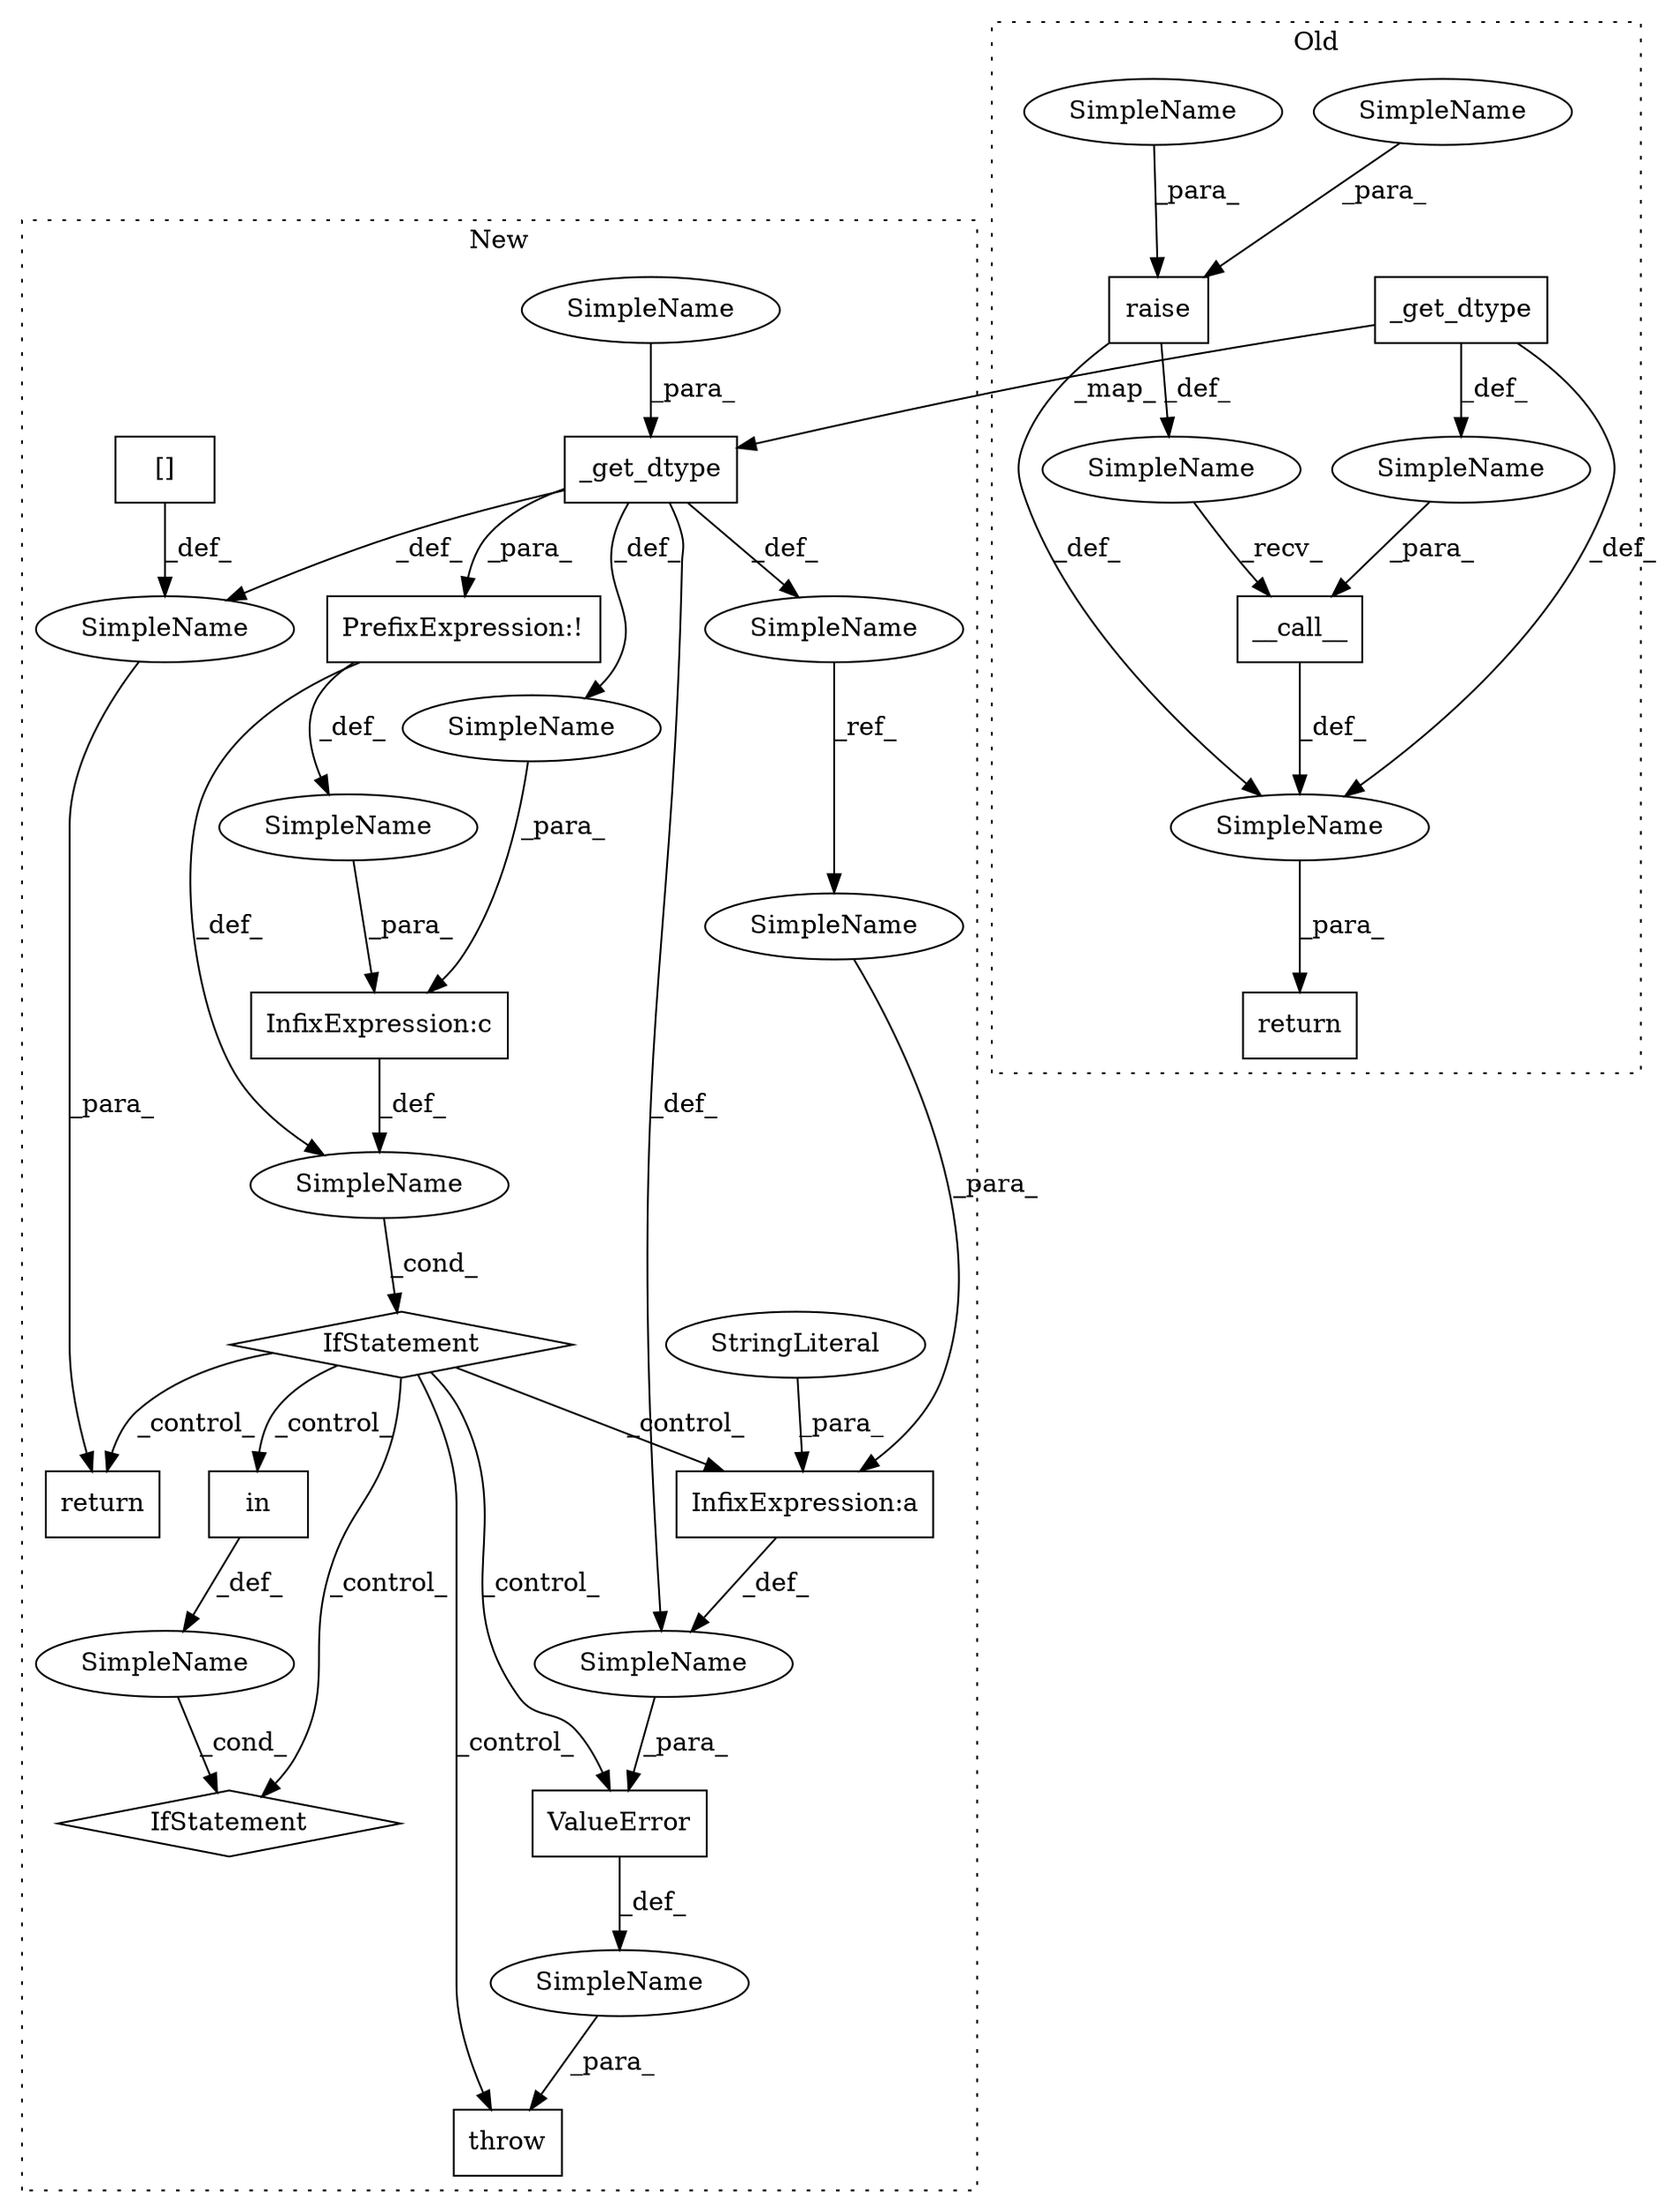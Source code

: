 digraph G {
subgraph cluster0 {
1 [label="_get_dtype" a="32" s="1602,1618" l="11,1" shape="box"];
12 [label="__call__" a="32" s="1587,1626" l="9,1" shape="box"];
13 [label="SimpleName" a="42" s="" l="" shape="ellipse"];
18 [label="SimpleName" a="42" s="" l="" shape="ellipse"];
20 [label="SimpleName" a="42" s="" l="" shape="ellipse"];
21 [label="return" a="41" s="1554" l="7" shape="box"];
25 [label="raise" a="32" s="1561,1585" l="6,1" shape="box"];
29 [label="SimpleName" a="42" s="1567" l="13" shape="ellipse"];
30 [label="SimpleName" a="42" s="1581" l="4" shape="ellipse"];
label = "Old";
style="dotted";
}
subgraph cluster1 {
2 [label="_get_dtype" a="32" s="2395,2411" l="11,1" shape="box"];
3 [label="SimpleName" a="42" s="" l="" shape="ellipse"];
4 [label="InfixExpression:c" a="27" s="2440" l="4" shape="box"];
5 [label="SimpleName" a="42" s="" l="" shape="ellipse"];
6 [label="return" a="41" s="2637" l="7" shape="box"];
7 [label="SimpleName" a="42" s="" l="" shape="ellipse"];
8 [label="throw" a="53" s="2471" l="6" shape="box"];
9 [label="PrefixExpression:!" a="38" s="2422" l="1" shape="box"];
10 [label="InfixExpression:a" a="27" s="2530" l="3" shape="box"];
11 [label="in" a="105" s="2559" l="26" shape="box"];
14 [label="SimpleName" a="42" s="2324" l="5" shape="ellipse"];
15 [label="SimpleName" a="42" s="" l="" shape="ellipse"];
16 [label="SimpleName" a="42" s="" l="" shape="ellipse"];
17 [label="[]" a="2" s="2601,2624" l="7,1" shape="box"];
19 [label="SimpleName" a="42" s="2389" l="5" shape="ellipse"];
22 [label="StringLiteral" a="45" s="2488" l="42" shape="ellipse"];
23 [label="SimpleName" a="42" s="" l="" shape="ellipse"];
24 [label="IfStatement" a="25" s="2551,2585" l="8,2" shape="diamond"];
26 [label="IfStatement" a="25" s="2418,2461" l="4,2" shape="diamond"];
27 [label="ValueError" a="32" s="2477,2538" l="11,1" shape="box"];
28 [label="SimpleName" a="42" s="" l="" shape="ellipse"];
31 [label="SimpleName" a="42" s="2533" l="5" shape="ellipse"];
label = "New";
style="dotted";
}
1 -> 20 [label="_def_"];
1 -> 2 [label="_map_"];
1 -> 18 [label="_def_"];
2 -> 19 [label="_def_"];
2 -> 9 [label="_para_"];
2 -> 3 [label="_def_"];
2 -> 16 [label="_def_"];
2 -> 28 [label="_def_"];
3 -> 4 [label="_para_"];
4 -> 5 [label="_def_"];
5 -> 26 [label="_cond_"];
7 -> 8 [label="_para_"];
9 -> 5 [label="_def_"];
9 -> 15 [label="_def_"];
10 -> 28 [label="_def_"];
11 -> 23 [label="_def_"];
12 -> 20 [label="_def_"];
13 -> 12 [label="_recv_"];
14 -> 2 [label="_para_"];
15 -> 4 [label="_para_"];
16 -> 6 [label="_para_"];
17 -> 16 [label="_def_"];
18 -> 12 [label="_para_"];
19 -> 31 [label="_ref_"];
20 -> 21 [label="_para_"];
22 -> 10 [label="_para_"];
23 -> 24 [label="_cond_"];
25 -> 20 [label="_def_"];
25 -> 13 [label="_def_"];
26 -> 24 [label="_control_"];
26 -> 10 [label="_control_"];
26 -> 6 [label="_control_"];
26 -> 11 [label="_control_"];
26 -> 27 [label="_control_"];
26 -> 8 [label="_control_"];
27 -> 7 [label="_def_"];
28 -> 27 [label="_para_"];
29 -> 25 [label="_para_"];
30 -> 25 [label="_para_"];
31 -> 10 [label="_para_"];
}